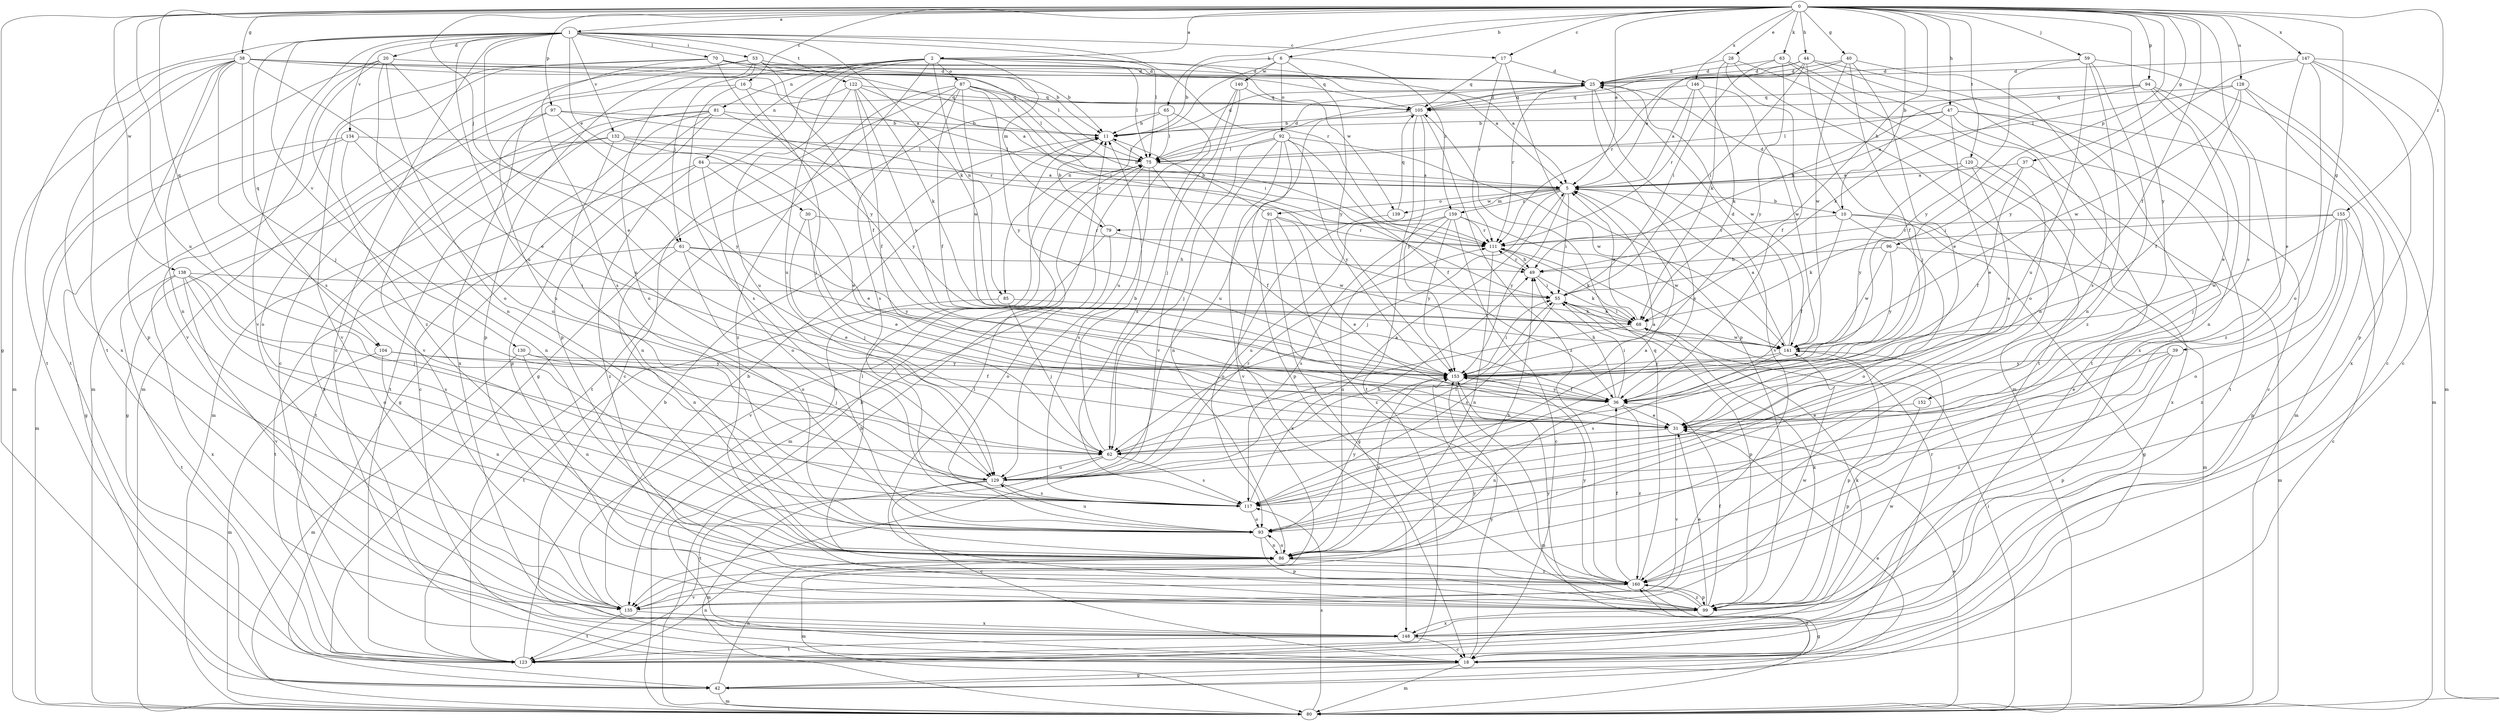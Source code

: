 strict digraph  {
0;
1;
2;
5;
6;
10;
11;
16;
17;
18;
20;
25;
28;
30;
31;
36;
37;
38;
39;
40;
42;
44;
47;
49;
53;
55;
59;
61;
62;
63;
65;
68;
70;
75;
79;
80;
81;
84;
85;
86;
87;
91;
92;
93;
94;
96;
97;
99;
104;
105;
111;
117;
120;
122;
123;
128;
129;
130;
132;
134;
135;
138;
139;
140;
141;
146;
147;
148;
152;
153;
155;
159;
160;
0 -> 1  [label=a];
0 -> 2  [label=a];
0 -> 5  [label=a];
0 -> 6  [label=b];
0 -> 10  [label=b];
0 -> 16  [label=c];
0 -> 17  [label=c];
0 -> 28  [label=e];
0 -> 36  [label=f];
0 -> 37  [label=g];
0 -> 38  [label=g];
0 -> 39  [label=g];
0 -> 40  [label=g];
0 -> 42  [label=g];
0 -> 44  [label=h];
0 -> 47  [label=h];
0 -> 49  [label=h];
0 -> 59  [label=j];
0 -> 61  [label=j];
0 -> 63  [label=k];
0 -> 65  [label=k];
0 -> 94  [label=p];
0 -> 96  [label=p];
0 -> 97  [label=p];
0 -> 104  [label=q];
0 -> 117  [label=s];
0 -> 120  [label=t];
0 -> 128  [label=u];
0 -> 129  [label=u];
0 -> 138  [label=w];
0 -> 146  [label=x];
0 -> 147  [label=x];
0 -> 152  [label=y];
0 -> 155  [label=z];
1 -> 17  [label=c];
1 -> 18  [label=c];
1 -> 20  [label=d];
1 -> 30  [label=e];
1 -> 31  [label=e];
1 -> 53  [label=i];
1 -> 68  [label=k];
1 -> 70  [label=l];
1 -> 75  [label=l];
1 -> 104  [label=q];
1 -> 111  [label=r];
1 -> 122  [label=t];
1 -> 123  [label=t];
1 -> 129  [label=u];
1 -> 130  [label=v];
1 -> 132  [label=v];
1 -> 134  [label=v];
1 -> 135  [label=v];
2 -> 5  [label=a];
2 -> 42  [label=g];
2 -> 61  [label=j];
2 -> 75  [label=l];
2 -> 79  [label=m];
2 -> 81  [label=n];
2 -> 84  [label=n];
2 -> 85  [label=n];
2 -> 87  [label=o];
2 -> 99  [label=p];
2 -> 129  [label=u];
2 -> 139  [label=w];
5 -> 10  [label=b];
5 -> 55  [label=i];
5 -> 62  [label=j];
5 -> 79  [label=m];
5 -> 91  [label=o];
5 -> 139  [label=w];
5 -> 153  [label=y];
5 -> 159  [label=z];
6 -> 11  [label=b];
6 -> 85  [label=n];
6 -> 92  [label=o];
6 -> 140  [label=w];
6 -> 153  [label=y];
6 -> 159  [label=z];
10 -> 25  [label=d];
10 -> 36  [label=f];
10 -> 42  [label=g];
10 -> 80  [label=m];
10 -> 93  [label=o];
10 -> 111  [label=r];
11 -> 25  [label=d];
11 -> 75  [label=l];
16 -> 62  [label=j];
16 -> 105  [label=q];
16 -> 117  [label=s];
16 -> 148  [label=x];
17 -> 25  [label=d];
17 -> 99  [label=p];
17 -> 105  [label=q];
17 -> 111  [label=r];
18 -> 11  [label=b];
18 -> 42  [label=g];
18 -> 80  [label=m];
18 -> 111  [label=r];
18 -> 153  [label=y];
18 -> 160  [label=z];
20 -> 25  [label=d];
20 -> 86  [label=n];
20 -> 93  [label=o];
20 -> 123  [label=t];
20 -> 129  [label=u];
20 -> 135  [label=v];
20 -> 160  [label=z];
25 -> 105  [label=q];
25 -> 111  [label=r];
25 -> 117  [label=s];
25 -> 135  [label=v];
25 -> 141  [label=w];
28 -> 25  [label=d];
28 -> 36  [label=f];
28 -> 68  [label=k];
28 -> 80  [label=m];
28 -> 123  [label=t];
30 -> 31  [label=e];
30 -> 62  [label=j];
30 -> 111  [label=r];
31 -> 62  [label=j];
31 -> 135  [label=v];
36 -> 31  [label=e];
36 -> 49  [label=h];
36 -> 55  [label=i];
36 -> 86  [label=n];
36 -> 153  [label=y];
36 -> 160  [label=z];
37 -> 5  [label=a];
37 -> 36  [label=f];
37 -> 55  [label=i];
37 -> 62  [label=j];
38 -> 5  [label=a];
38 -> 25  [label=d];
38 -> 31  [label=e];
38 -> 62  [label=j];
38 -> 75  [label=l];
38 -> 80  [label=m];
38 -> 86  [label=n];
38 -> 99  [label=p];
38 -> 105  [label=q];
38 -> 117  [label=s];
38 -> 123  [label=t];
38 -> 148  [label=x];
39 -> 31  [label=e];
39 -> 99  [label=p];
39 -> 153  [label=y];
39 -> 160  [label=z];
40 -> 25  [label=d];
40 -> 31  [label=e];
40 -> 36  [label=f];
40 -> 111  [label=r];
40 -> 117  [label=s];
40 -> 141  [label=w];
42 -> 31  [label=e];
42 -> 80  [label=m];
42 -> 86  [label=n];
44 -> 5  [label=a];
44 -> 25  [label=d];
44 -> 55  [label=i];
44 -> 62  [label=j];
44 -> 75  [label=l];
44 -> 123  [label=t];
44 -> 148  [label=x];
47 -> 5  [label=a];
47 -> 11  [label=b];
47 -> 18  [label=c];
47 -> 31  [label=e];
47 -> 75  [label=l];
47 -> 80  [label=m];
47 -> 123  [label=t];
49 -> 55  [label=i];
49 -> 68  [label=k];
49 -> 111  [label=r];
53 -> 11  [label=b];
53 -> 18  [label=c];
53 -> 25  [label=d];
53 -> 36  [label=f];
53 -> 49  [label=h];
53 -> 80  [label=m];
53 -> 93  [label=o];
53 -> 99  [label=p];
55 -> 68  [label=k];
55 -> 99  [label=p];
55 -> 117  [label=s];
59 -> 18  [label=c];
59 -> 25  [label=d];
59 -> 86  [label=n];
59 -> 129  [label=u];
59 -> 153  [label=y];
59 -> 160  [label=z];
61 -> 31  [label=e];
61 -> 49  [label=h];
61 -> 86  [label=n];
61 -> 93  [label=o];
61 -> 123  [label=t];
61 -> 153  [label=y];
62 -> 5  [label=a];
62 -> 11  [label=b];
62 -> 117  [label=s];
62 -> 123  [label=t];
62 -> 129  [label=u];
63 -> 25  [label=d];
63 -> 55  [label=i];
63 -> 86  [label=n];
63 -> 93  [label=o];
63 -> 153  [label=y];
65 -> 11  [label=b];
65 -> 75  [label=l];
65 -> 117  [label=s];
65 -> 123  [label=t];
68 -> 5  [label=a];
68 -> 55  [label=i];
68 -> 62  [label=j];
68 -> 141  [label=w];
70 -> 5  [label=a];
70 -> 11  [label=b];
70 -> 25  [label=d];
70 -> 55  [label=i];
70 -> 80  [label=m];
70 -> 117  [label=s];
70 -> 135  [label=v];
70 -> 153  [label=y];
75 -> 5  [label=a];
75 -> 25  [label=d];
75 -> 36  [label=f];
75 -> 80  [label=m];
75 -> 117  [label=s];
75 -> 135  [label=v];
79 -> 11  [label=b];
79 -> 93  [label=o];
79 -> 135  [label=v];
79 -> 141  [label=w];
80 -> 11  [label=b];
80 -> 31  [label=e];
80 -> 55  [label=i];
80 -> 117  [label=s];
81 -> 11  [label=b];
81 -> 18  [label=c];
81 -> 42  [label=g];
81 -> 80  [label=m];
81 -> 99  [label=p];
81 -> 123  [label=t];
81 -> 153  [label=y];
84 -> 5  [label=a];
84 -> 31  [label=e];
84 -> 93  [label=o];
84 -> 123  [label=t];
84 -> 160  [label=z];
85 -> 62  [label=j];
85 -> 68  [label=k];
85 -> 123  [label=t];
86 -> 49  [label=h];
86 -> 80  [label=m];
86 -> 93  [label=o];
86 -> 153  [label=y];
86 -> 160  [label=z];
87 -> 18  [label=c];
87 -> 36  [label=f];
87 -> 55  [label=i];
87 -> 75  [label=l];
87 -> 105  [label=q];
87 -> 117  [label=s];
87 -> 141  [label=w];
87 -> 153  [label=y];
87 -> 160  [label=z];
91 -> 11  [label=b];
91 -> 18  [label=c];
91 -> 31  [label=e];
91 -> 111  [label=r];
91 -> 148  [label=x];
91 -> 160  [label=z];
92 -> 36  [label=f];
92 -> 62  [label=j];
92 -> 75  [label=l];
92 -> 86  [label=n];
92 -> 99  [label=p];
92 -> 135  [label=v];
92 -> 141  [label=w];
92 -> 153  [label=y];
93 -> 86  [label=n];
93 -> 99  [label=p];
93 -> 129  [label=u];
93 -> 153  [label=y];
94 -> 31  [label=e];
94 -> 49  [label=h];
94 -> 68  [label=k];
94 -> 86  [label=n];
94 -> 105  [label=q];
94 -> 160  [label=z];
96 -> 49  [label=h];
96 -> 80  [label=m];
96 -> 141  [label=w];
96 -> 153  [label=y];
97 -> 11  [label=b];
97 -> 93  [label=o];
97 -> 111  [label=r];
97 -> 129  [label=u];
97 -> 153  [label=y];
99 -> 31  [label=e];
99 -> 36  [label=f];
99 -> 68  [label=k];
99 -> 75  [label=l];
99 -> 148  [label=x];
99 -> 153  [label=y];
99 -> 160  [label=z];
104 -> 36  [label=f];
104 -> 80  [label=m];
104 -> 86  [label=n];
104 -> 153  [label=y];
105 -> 11  [label=b];
105 -> 25  [label=d];
105 -> 123  [label=t];
105 -> 129  [label=u];
105 -> 153  [label=y];
105 -> 160  [label=z];
111 -> 49  [label=h];
111 -> 68  [label=k];
111 -> 86  [label=n];
117 -> 5  [label=a];
117 -> 49  [label=h];
117 -> 93  [label=o];
120 -> 5  [label=a];
120 -> 31  [label=e];
120 -> 148  [label=x];
120 -> 153  [label=y];
122 -> 5  [label=a];
122 -> 36  [label=f];
122 -> 68  [label=k];
122 -> 105  [label=q];
122 -> 129  [label=u];
122 -> 135  [label=v];
122 -> 153  [label=y];
123 -> 11  [label=b];
123 -> 86  [label=n];
123 -> 141  [label=w];
128 -> 36  [label=f];
128 -> 75  [label=l];
128 -> 80  [label=m];
128 -> 105  [label=q];
128 -> 141  [label=w];
128 -> 148  [label=x];
129 -> 5  [label=a];
129 -> 18  [label=c];
129 -> 55  [label=i];
129 -> 80  [label=m];
129 -> 111  [label=r];
129 -> 117  [label=s];
130 -> 62  [label=j];
130 -> 80  [label=m];
130 -> 86  [label=n];
130 -> 153  [label=y];
132 -> 31  [label=e];
132 -> 42  [label=g];
132 -> 75  [label=l];
132 -> 86  [label=n];
132 -> 111  [label=r];
132 -> 148  [label=x];
134 -> 42  [label=g];
134 -> 75  [label=l];
134 -> 80  [label=m];
134 -> 86  [label=n];
134 -> 129  [label=u];
135 -> 11  [label=b];
135 -> 123  [label=t];
135 -> 141  [label=w];
135 -> 148  [label=x];
135 -> 153  [label=y];
138 -> 55  [label=i];
138 -> 62  [label=j];
138 -> 93  [label=o];
138 -> 117  [label=s];
138 -> 123  [label=t];
138 -> 135  [label=v];
138 -> 148  [label=x];
139 -> 93  [label=o];
139 -> 105  [label=q];
140 -> 62  [label=j];
140 -> 105  [label=q];
140 -> 129  [label=u];
140 -> 135  [label=v];
141 -> 5  [label=a];
141 -> 25  [label=d];
141 -> 99  [label=p];
141 -> 117  [label=s];
141 -> 153  [label=y];
146 -> 5  [label=a];
146 -> 68  [label=k];
146 -> 105  [label=q];
146 -> 111  [label=r];
146 -> 141  [label=w];
147 -> 18  [label=c];
147 -> 25  [label=d];
147 -> 31  [label=e];
147 -> 80  [label=m];
147 -> 93  [label=o];
147 -> 99  [label=p];
147 -> 153  [label=y];
148 -> 18  [label=c];
148 -> 68  [label=k];
148 -> 123  [label=t];
152 -> 31  [label=e];
152 -> 99  [label=p];
153 -> 36  [label=f];
153 -> 55  [label=i];
153 -> 80  [label=m];
155 -> 18  [label=c];
155 -> 68  [label=k];
155 -> 93  [label=o];
155 -> 99  [label=p];
155 -> 111  [label=r];
155 -> 141  [label=w];
155 -> 160  [label=z];
159 -> 18  [label=c];
159 -> 86  [label=n];
159 -> 111  [label=r];
159 -> 117  [label=s];
159 -> 129  [label=u];
159 -> 141  [label=w];
159 -> 153  [label=y];
160 -> 36  [label=f];
160 -> 42  [label=g];
160 -> 75  [label=l];
160 -> 99  [label=p];
160 -> 105  [label=q];
160 -> 135  [label=v];
160 -> 153  [label=y];
}

